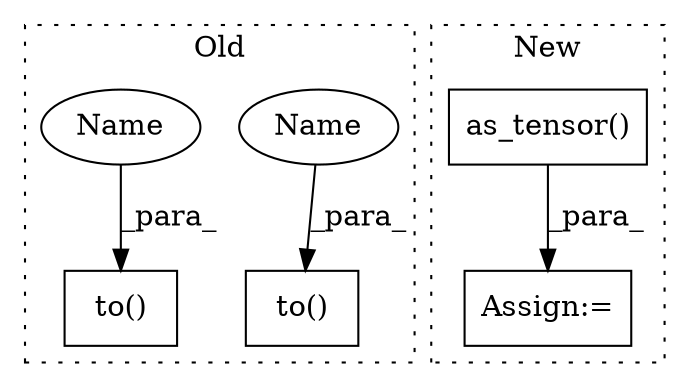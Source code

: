 digraph G {
subgraph cluster0 {
1 [label="to()" a="75" s="4579,4599" l="14,1" shape="box"];
4 [label="to()" a="75" s="4602,4623" l="15,1" shape="box"];
5 [label="Name" a="87" s="4617" l="6" shape="ellipse"];
6 [label="Name" a="87" s="4593" l="6" shape="ellipse"];
label = "Old";
style="dotted";
}
subgraph cluster1 {
2 [label="as_tensor()" a="75" s="4626,4652" l="16,35" shape="box"];
3 [label="Assign:=" a="68" s="4623" l="3" shape="box"];
label = "New";
style="dotted";
}
2 -> 3 [label="_para_"];
5 -> 4 [label="_para_"];
6 -> 1 [label="_para_"];
}
